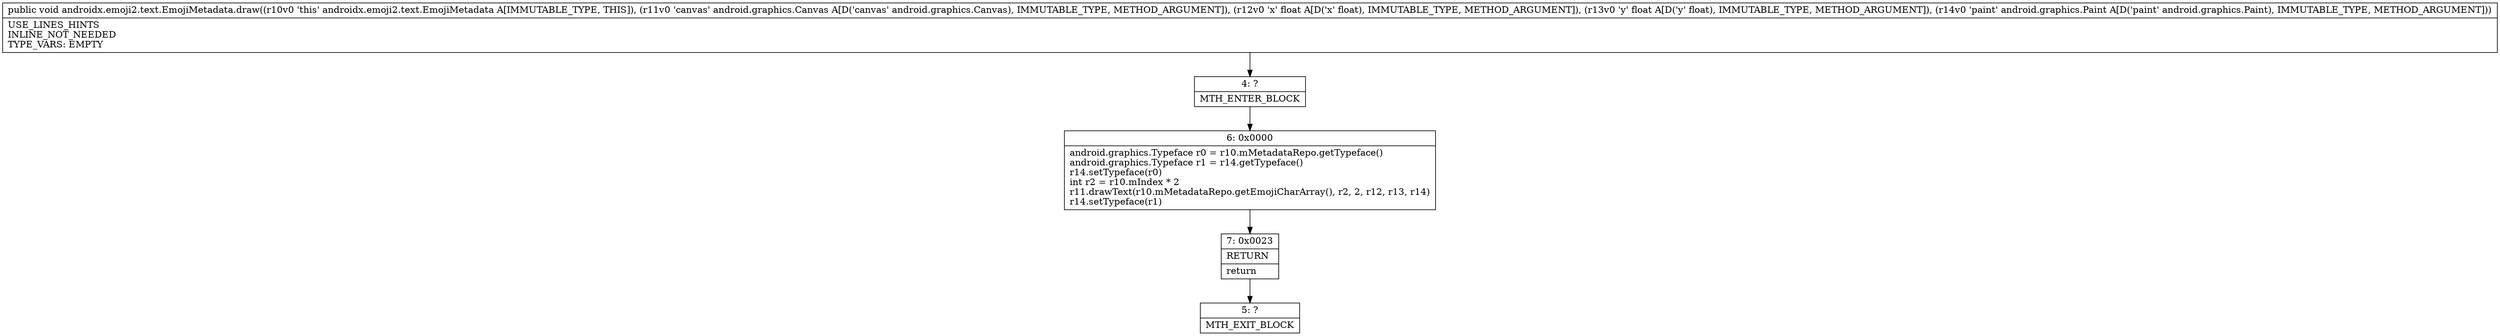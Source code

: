 digraph "CFG forandroidx.emoji2.text.EmojiMetadata.draw(Landroid\/graphics\/Canvas;FFLandroid\/graphics\/Paint;)V" {
Node_4 [shape=record,label="{4\:\ ?|MTH_ENTER_BLOCK\l}"];
Node_6 [shape=record,label="{6\:\ 0x0000|android.graphics.Typeface r0 = r10.mMetadataRepo.getTypeface()\landroid.graphics.Typeface r1 = r14.getTypeface()\lr14.setTypeface(r0)\lint r2 = r10.mIndex * 2\lr11.drawText(r10.mMetadataRepo.getEmojiCharArray(), r2, 2, r12, r13, r14)\lr14.setTypeface(r1)\l}"];
Node_7 [shape=record,label="{7\:\ 0x0023|RETURN\l|return\l}"];
Node_5 [shape=record,label="{5\:\ ?|MTH_EXIT_BLOCK\l}"];
MethodNode[shape=record,label="{public void androidx.emoji2.text.EmojiMetadata.draw((r10v0 'this' androidx.emoji2.text.EmojiMetadata A[IMMUTABLE_TYPE, THIS]), (r11v0 'canvas' android.graphics.Canvas A[D('canvas' android.graphics.Canvas), IMMUTABLE_TYPE, METHOD_ARGUMENT]), (r12v0 'x' float A[D('x' float), IMMUTABLE_TYPE, METHOD_ARGUMENT]), (r13v0 'y' float A[D('y' float), IMMUTABLE_TYPE, METHOD_ARGUMENT]), (r14v0 'paint' android.graphics.Paint A[D('paint' android.graphics.Paint), IMMUTABLE_TYPE, METHOD_ARGUMENT]))  | USE_LINES_HINTS\lINLINE_NOT_NEEDED\lTYPE_VARS: EMPTY\l}"];
MethodNode -> Node_4;Node_4 -> Node_6;
Node_6 -> Node_7;
Node_7 -> Node_5;
}

